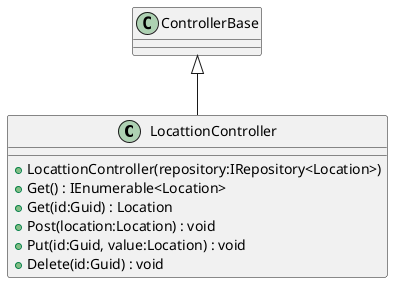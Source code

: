 @startuml
class LocattionController {
    + LocattionController(repository:IRepository<Location>)
    + Get() : IEnumerable<Location>
    + Get(id:Guid) : Location
    + Post(location:Location) : void
    + Put(id:Guid, value:Location) : void
    + Delete(id:Guid) : void
}
ControllerBase <|-- LocattionController
@enduml
